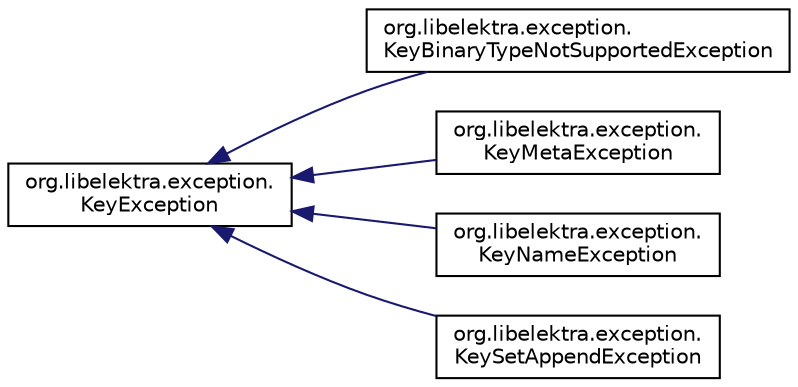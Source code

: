 digraph "Graphical Class Hierarchy"
{
 // LATEX_PDF_SIZE
  edge [fontname="Helvetica",fontsize="10",labelfontname="Helvetica",labelfontsize="10"];
  node [fontname="Helvetica",fontsize="10",shape=record];
  rankdir="LR";
  Node0 [label="org.libelektra.exception.\lKeyException",height=0.2,width=0.4,color="black", fillcolor="white", style="filled",URL="$classorg_1_1libelektra_1_1exception_1_1KeyException.html",tooltip="Indicates a generic exception in Key occurred."];
  Node0 -> Node1 [dir="back",color="midnightblue",fontsize="10",style="solid",fontname="Helvetica"];
  Node1 [label="org.libelektra.exception.\lKeyBinaryTypeNotSupportedException",height=0.2,width=0.4,color="black", fillcolor="white", style="filled",URL="$classorg_1_1libelektra_1_1exception_1_1KeyBinaryTypeNotSupportedException.html",tooltip="Indicates a key's underlying native key is of type binary    Binary key values are currently not supp..."];
  Node0 -> Node2 [dir="back",color="midnightblue",fontsize="10",style="solid",fontname="Helvetica"];
  Node2 [label="org.libelektra.exception.\lKeyMetaException",height=0.2,width=0.4,color="black", fillcolor="white", style="filled",URL="$classorg_1_1libelektra_1_1exception_1_1KeyMetaException.html",tooltip="Indicates Key#copyMeta(Key, String), Key#copyAllMeta(Key), Key#setMeta(String, String) or Key#removeM..."];
  Node0 -> Node3 [dir="back",color="midnightblue",fontsize="10",style="solid",fontname="Helvetica"];
  Node3 [label="org.libelektra.exception.\lKeyNameException",height=0.2,width=0.4,color="black", fillcolor="white", style="filled",URL="$classorg_1_1libelektra_1_1exception_1_1KeyNameException.html",tooltip="Indicates Key#setName(String), Key#setBaseName(String) or Key#addBaseName(String) failed because the ..."];
  Node0 -> Node4 [dir="back",color="midnightblue",fontsize="10",style="solid",fontname="Helvetica"];
  Node4 [label="org.libelektra.exception.\lKeySetAppendException",height=0.2,width=0.4,color="black", fillcolor="white", style="filled",URL="$classorg_1_1libelektra_1_1exception_1_1KeySetAppendException.html",tooltip="Indicates KeySet#append(KeySet) or KeySet#append(Key) failed, which also might have freed the passed ..."];
}

